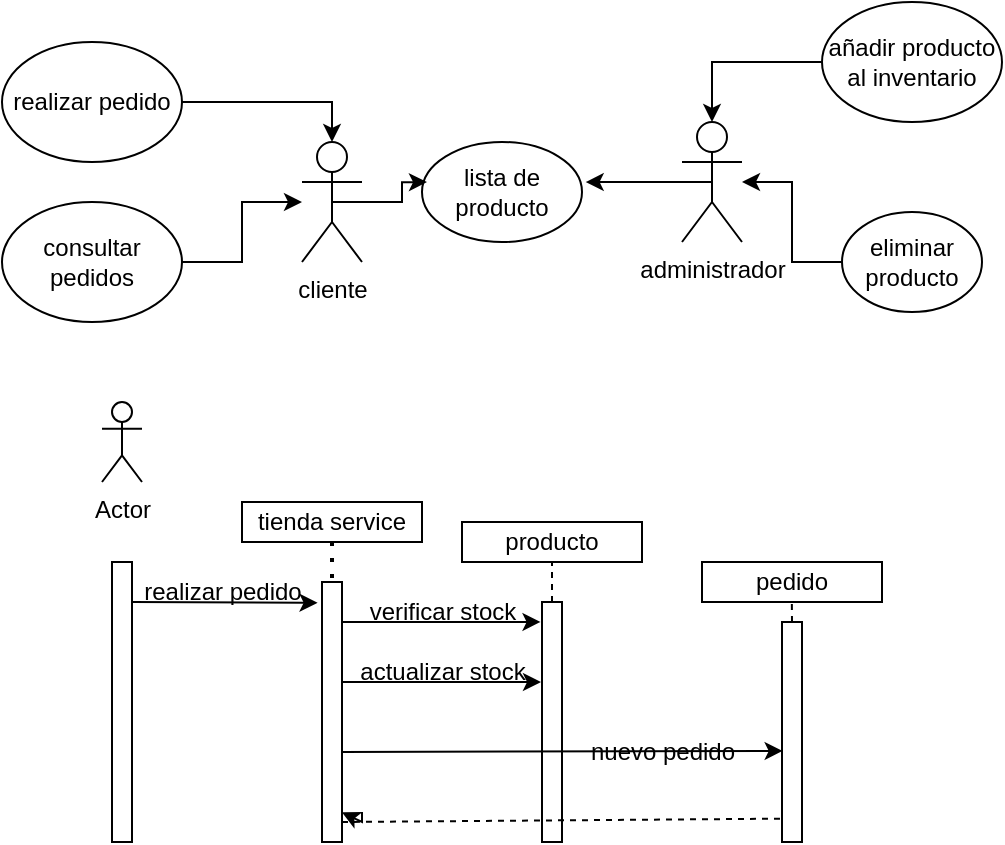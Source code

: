 <mxfile version="28.2.5">
  <diagram name="Página-1" id="eWD0TnMuZRgTBADbDwU2">
    <mxGraphModel dx="131" dy="70" grid="1" gridSize="10" guides="1" tooltips="1" connect="1" arrows="1" fold="1" page="1" pageScale="1" pageWidth="827" pageHeight="1169" background="none" math="0" shadow="0">
      <root>
        <mxCell id="0" />
        <mxCell id="1" parent="0" />
        <mxCell id="oW1JKljortIS2Dd90n-k-2" value="cliente" style="shape=umlActor;verticalLabelPosition=bottom;verticalAlign=top;html=1;outlineConnect=0;" vertex="1" parent="1">
          <mxGeometry x="160" y="70" width="30" height="60" as="geometry" />
        </mxCell>
        <mxCell id="oW1JKljortIS2Dd90n-k-3" value="administrador" style="shape=umlActor;verticalLabelPosition=bottom;verticalAlign=top;html=1;outlineConnect=0;" vertex="1" parent="1">
          <mxGeometry x="350" y="60" width="30" height="60" as="geometry" />
        </mxCell>
        <mxCell id="oW1JKljortIS2Dd90n-k-6" value="lista de producto" style="ellipse;whiteSpace=wrap;html=1;" vertex="1" parent="1">
          <mxGeometry x="220" y="70" width="80" height="50" as="geometry" />
        </mxCell>
        <mxCell id="oW1JKljortIS2Dd90n-k-8" style="edgeStyle=orthogonalEdgeStyle;rounded=0;orthogonalLoop=1;jettySize=auto;html=1;exitX=0.5;exitY=0.5;exitDx=0;exitDy=0;exitPerimeter=0;entryX=0.031;entryY=0.401;entryDx=0;entryDy=0;entryPerimeter=0;" edge="1" parent="1" source="oW1JKljortIS2Dd90n-k-2" target="oW1JKljortIS2Dd90n-k-6">
          <mxGeometry relative="1" as="geometry" />
        </mxCell>
        <mxCell id="oW1JKljortIS2Dd90n-k-9" style="edgeStyle=orthogonalEdgeStyle;rounded=0;orthogonalLoop=1;jettySize=auto;html=1;exitX=0.5;exitY=0.5;exitDx=0;exitDy=0;exitPerimeter=0;entryX=1.023;entryY=0.401;entryDx=0;entryDy=0;entryPerimeter=0;" edge="1" parent="1" source="oW1JKljortIS2Dd90n-k-3" target="oW1JKljortIS2Dd90n-k-6">
          <mxGeometry relative="1" as="geometry" />
        </mxCell>
        <mxCell id="oW1JKljortIS2Dd90n-k-12" value="realizar pedido" style="ellipse;whiteSpace=wrap;html=1;" vertex="1" parent="1">
          <mxGeometry x="10" y="20" width="90" height="60" as="geometry" />
        </mxCell>
        <mxCell id="oW1JKljortIS2Dd90n-k-18" style="edgeStyle=orthogonalEdgeStyle;rounded=0;orthogonalLoop=1;jettySize=auto;html=1;exitX=1;exitY=0.5;exitDx=0;exitDy=0;" edge="1" parent="1" source="oW1JKljortIS2Dd90n-k-13" target="oW1JKljortIS2Dd90n-k-2">
          <mxGeometry relative="1" as="geometry" />
        </mxCell>
        <mxCell id="oW1JKljortIS2Dd90n-k-13" value="consultar pedidos" style="ellipse;whiteSpace=wrap;html=1;" vertex="1" parent="1">
          <mxGeometry x="10" y="100" width="90" height="60" as="geometry" />
        </mxCell>
        <mxCell id="oW1JKljortIS2Dd90n-k-14" value="añadir producto al inventario" style="ellipse;whiteSpace=wrap;html=1;" vertex="1" parent="1">
          <mxGeometry x="420" width="90" height="60" as="geometry" />
        </mxCell>
        <mxCell id="oW1JKljortIS2Dd90n-k-19" style="edgeStyle=orthogonalEdgeStyle;rounded=0;orthogonalLoop=1;jettySize=auto;html=1;exitX=0;exitY=0.5;exitDx=0;exitDy=0;" edge="1" parent="1" source="oW1JKljortIS2Dd90n-k-15" target="oW1JKljortIS2Dd90n-k-3">
          <mxGeometry relative="1" as="geometry" />
        </mxCell>
        <mxCell id="oW1JKljortIS2Dd90n-k-15" value="eliminar producto" style="ellipse;whiteSpace=wrap;html=1;" vertex="1" parent="1">
          <mxGeometry x="430" y="105" width="70" height="50" as="geometry" />
        </mxCell>
        <mxCell id="oW1JKljortIS2Dd90n-k-17" style="edgeStyle=orthogonalEdgeStyle;rounded=0;orthogonalLoop=1;jettySize=auto;html=1;exitX=1;exitY=0.5;exitDx=0;exitDy=0;entryX=0.5;entryY=0;entryDx=0;entryDy=0;entryPerimeter=0;" edge="1" parent="1" source="oW1JKljortIS2Dd90n-k-12" target="oW1JKljortIS2Dd90n-k-2">
          <mxGeometry relative="1" as="geometry" />
        </mxCell>
        <mxCell id="oW1JKljortIS2Dd90n-k-20" style="edgeStyle=orthogonalEdgeStyle;rounded=0;orthogonalLoop=1;jettySize=auto;html=1;exitX=0;exitY=0.5;exitDx=0;exitDy=0;entryX=0.5;entryY=0;entryDx=0;entryDy=0;entryPerimeter=0;" edge="1" parent="1" source="oW1JKljortIS2Dd90n-k-14" target="oW1JKljortIS2Dd90n-k-3">
          <mxGeometry relative="1" as="geometry" />
        </mxCell>
        <mxCell id="oW1JKljortIS2Dd90n-k-22" value="Actor" style="shape=umlActor;verticalLabelPosition=bottom;verticalAlign=top;html=1;outlineConnect=0;" vertex="1" parent="1">
          <mxGeometry x="60" y="200" width="20" height="40" as="geometry" />
        </mxCell>
        <mxCell id="oW1JKljortIS2Dd90n-k-23" value="" style="rounded=0;whiteSpace=wrap;html=1;" vertex="1" parent="1">
          <mxGeometry x="65" y="280" width="10" height="140" as="geometry" />
        </mxCell>
        <mxCell id="oW1JKljortIS2Dd90n-k-25" value="" style="rounded=0;whiteSpace=wrap;html=1;" vertex="1" parent="1">
          <mxGeometry x="170" y="290" width="10" height="130" as="geometry" />
        </mxCell>
        <mxCell id="oW1JKljortIS2Dd90n-k-26" value="" style="rounded=0;whiteSpace=wrap;html=1;" vertex="1" parent="1">
          <mxGeometry x="280" y="300" width="10" height="120" as="geometry" />
        </mxCell>
        <mxCell id="oW1JKljortIS2Dd90n-k-27" value="" style="rounded=0;whiteSpace=wrap;html=1;" vertex="1" parent="1">
          <mxGeometry x="400" y="310" width="10" height="110" as="geometry" />
        </mxCell>
        <mxCell id="oW1JKljortIS2Dd90n-k-28" value="tienda service" style="rounded=0;whiteSpace=wrap;html=1;" vertex="1" parent="1">
          <mxGeometry x="130" y="250" width="90" height="20" as="geometry" />
        </mxCell>
        <mxCell id="oW1JKljortIS2Dd90n-k-33" value="producto" style="rounded=0;whiteSpace=wrap;html=1;" vertex="1" parent="1">
          <mxGeometry x="240" y="260" width="90" height="20" as="geometry" />
        </mxCell>
        <mxCell id="oW1JKljortIS2Dd90n-k-34" value="pedido" style="rounded=0;whiteSpace=wrap;html=1;" vertex="1" parent="1">
          <mxGeometry x="360" y="280" width="90" height="20" as="geometry" />
        </mxCell>
        <mxCell id="oW1JKljortIS2Dd90n-k-40" value="" style="endArrow=classic;html=1;rounded=0;entryX=-0.22;entryY=0.08;entryDx=0;entryDy=0;entryPerimeter=0;" edge="1" parent="1" target="oW1JKljortIS2Dd90n-k-25">
          <mxGeometry width="50" height="50" relative="1" as="geometry">
            <mxPoint x="75" y="300" as="sourcePoint" />
            <mxPoint x="125" y="250" as="targetPoint" />
          </mxGeometry>
        </mxCell>
        <mxCell id="oW1JKljortIS2Dd90n-k-41" value="realizar pedido" style="text;html=1;align=center;verticalAlign=middle;resizable=0;points=[];autosize=1;strokeColor=none;fillColor=none;" vertex="1" parent="1">
          <mxGeometry x="70" y="280" width="100" height="30" as="geometry" />
        </mxCell>
        <mxCell id="oW1JKljortIS2Dd90n-k-42" value="" style="endArrow=classic;html=1;rounded=0;entryX=-0.073;entryY=0.083;entryDx=0;entryDy=0;entryPerimeter=0;" edge="1" parent="1" target="oW1JKljortIS2Dd90n-k-26">
          <mxGeometry width="50" height="50" relative="1" as="geometry">
            <mxPoint x="180" y="310" as="sourcePoint" />
            <mxPoint x="230" y="260" as="targetPoint" />
          </mxGeometry>
        </mxCell>
        <mxCell id="oW1JKljortIS2Dd90n-k-44" value="" style="endArrow=none;dashed=1;html=1;dashPattern=1 3;strokeWidth=2;rounded=0;exitX=0.5;exitY=1;exitDx=0;exitDy=0;entryX=0.5;entryY=0;entryDx=0;entryDy=0;" edge="1" parent="1" source="oW1JKljortIS2Dd90n-k-28" target="oW1JKljortIS2Dd90n-k-25">
          <mxGeometry width="50" height="50" relative="1" as="geometry">
            <mxPoint x="200" y="280" as="sourcePoint" />
            <mxPoint x="200" y="270" as="targetPoint" />
          </mxGeometry>
        </mxCell>
        <mxCell id="oW1JKljortIS2Dd90n-k-46" value="" style="endArrow=none;dashed=1;html=1;rounded=0;exitX=0.5;exitY=0;exitDx=0;exitDy=0;entryX=0.5;entryY=1;entryDx=0;entryDy=0;" edge="1" parent="1" source="oW1JKljortIS2Dd90n-k-26" target="oW1JKljortIS2Dd90n-k-33">
          <mxGeometry width="50" height="50" relative="1" as="geometry">
            <mxPoint x="240" y="320" as="sourcePoint" />
            <mxPoint x="290" y="270" as="targetPoint" />
          </mxGeometry>
        </mxCell>
        <mxCell id="oW1JKljortIS2Dd90n-k-47" value="" style="endArrow=none;dashed=1;html=1;rounded=0;exitX=0.5;exitY=0;exitDx=0;exitDy=0;entryX=0.5;entryY=1;entryDx=0;entryDy=0;" edge="1" parent="1" source="oW1JKljortIS2Dd90n-k-27">
          <mxGeometry width="50" height="50" relative="1" as="geometry">
            <mxPoint x="404.92" y="320" as="sourcePoint" />
            <mxPoint x="404.92" y="300" as="targetPoint" />
          </mxGeometry>
        </mxCell>
        <mxCell id="oW1JKljortIS2Dd90n-k-48" value="verificar stock" style="text;html=1;align=center;verticalAlign=middle;resizable=0;points=[];autosize=1;strokeColor=none;fillColor=none;" vertex="1" parent="1">
          <mxGeometry x="180" y="290" width="100" height="30" as="geometry" />
        </mxCell>
        <mxCell id="oW1JKljortIS2Dd90n-k-49" value="" style="endArrow=classic;html=1;rounded=0;entryX=-0.073;entryY=0.083;entryDx=0;entryDy=0;entryPerimeter=0;" edge="1" parent="1">
          <mxGeometry width="50" height="50" relative="1" as="geometry">
            <mxPoint x="180.5" y="340" as="sourcePoint" />
            <mxPoint x="279.5" y="340" as="targetPoint" />
          </mxGeometry>
        </mxCell>
        <mxCell id="oW1JKljortIS2Dd90n-k-52" value="actualizar stock" style="text;html=1;align=center;verticalAlign=middle;resizable=0;points=[];autosize=1;strokeColor=none;fillColor=none;" vertex="1" parent="1">
          <mxGeometry x="175" y="320" width="110" height="30" as="geometry" />
        </mxCell>
        <mxCell id="oW1JKljortIS2Dd90n-k-53" value="" style="endArrow=classic;html=1;rounded=0;entryX=0.033;entryY=0.586;entryDx=0;entryDy=0;entryPerimeter=0;" edge="1" parent="1" target="oW1JKljortIS2Dd90n-k-27">
          <mxGeometry width="50" height="50" relative="1" as="geometry">
            <mxPoint x="180" y="375" as="sourcePoint" />
            <mxPoint x="230" y="325" as="targetPoint" />
          </mxGeometry>
        </mxCell>
        <mxCell id="oW1JKljortIS2Dd90n-k-54" value="nuevo pedido" style="text;html=1;align=center;verticalAlign=middle;resizable=0;points=[];autosize=1;strokeColor=none;fillColor=none;" vertex="1" parent="1">
          <mxGeometry x="290" y="360" width="100" height="30" as="geometry" />
        </mxCell>
        <mxCell id="oW1JKljortIS2Dd90n-k-55" value="" style="endArrow=classic;html=1;rounded=0;entryX=0.995;entryY=0.886;entryDx=0;entryDy=0;entryPerimeter=0;" edge="1" parent="1" target="oW1JKljortIS2Dd90n-k-25">
          <mxGeometry width="50" height="50" relative="1" as="geometry">
            <mxPoint x="190" y="405" as="sourcePoint" />
            <mxPoint x="250" y="350" as="targetPoint" />
            <Array as="points">
              <mxPoint x="190" y="410" />
            </Array>
          </mxGeometry>
        </mxCell>
        <mxCell id="oW1JKljortIS2Dd90n-k-58" value="" style="endArrow=none;dashed=1;html=1;rounded=0;entryX=-0.1;entryY=0.894;entryDx=0;entryDy=0;entryPerimeter=0;" edge="1" parent="1" target="oW1JKljortIS2Dd90n-k-27">
          <mxGeometry width="50" height="50" relative="1" as="geometry">
            <mxPoint x="180" y="410" as="sourcePoint" />
            <mxPoint x="230" y="360" as="targetPoint" />
          </mxGeometry>
        </mxCell>
      </root>
    </mxGraphModel>
  </diagram>
</mxfile>
